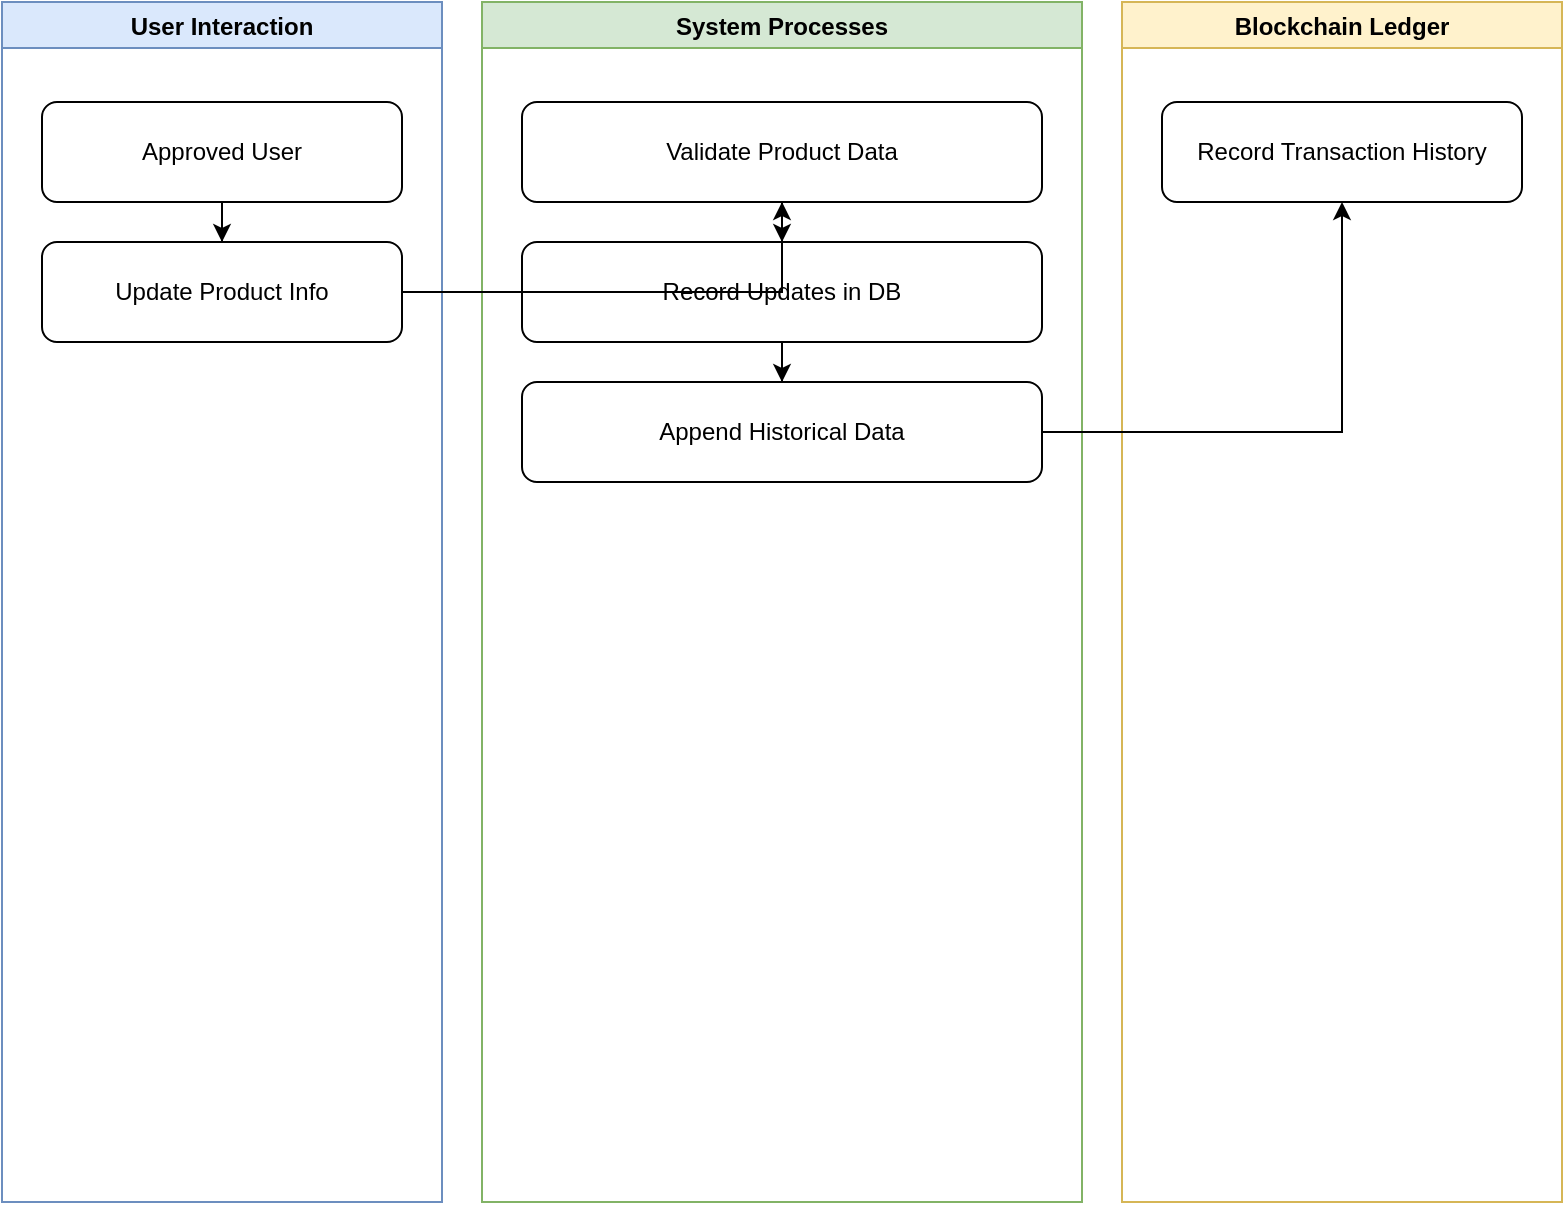 <mxfile>
  <diagram name="Product Update Process">
    <mxGraphModel dx="854" dy="564" grid="1" gridSize="10" guides="1" tooltips="1" connect="1" arrows="1" fold="1" page="1" pageScale="1" pageWidth="827" pageHeight="1169" math="0" shadow="0">
      <root>
        <mxCell id="0" />
        <mxCell id="1" parent="0" />
        <!-- User Interaction Section -->
        <mxCell id="2" value="User Interaction" style="swimlane;fillColor=#dae8fc;strokeColor=#6c8ebf;fontColor=#000000;" vertex="1" parent="1">
          <mxGeometry x="0" y="0" width="220" height="600" as="geometry" />
        </mxCell>
        <mxCell id="3" value="Approved User" style="rounded=1;whiteSpace=wrap;html=1;fillColor=#ffffff;strokeColor=#000000;fontColor=#000000;" vertex="1" parent="2">
          <mxGeometry x="20" y="50" width="180" height="50" as="geometry" />
        </mxCell>
        <mxCell id="4" value="Update Product Info" style="rounded=1;whiteSpace=wrap;html=1;fillColor=#ffffff;strokeColor=#000000;fontColor=#000000;" vertex="1" parent="2">
          <mxGeometry x="20" y="120" width="180" height="50" as="geometry" />
        </mxCell>
        <!-- System Interaction Section -->
        <mxCell id="5" value="System Processes" style="swimlane;fillColor=#d5e8d4;strokeColor=#82b366;fontColor=#000000;" vertex="1" parent="1">
          <mxGeometry x="240" y="0" width="300" height="600" as="geometry" />
        </mxCell>
        <mxCell id="6" value="Validate Product Data" style="rounded=1;whiteSpace=wrap;html=1;fillColor=#ffffff;strokeColor=#000000;fontColor=#000000;" vertex="1" parent="5">
          <mxGeometry x="20" y="50" width="260" height="50" as="geometry" />
        </mxCell>
        <mxCell id="7" value="Record Updates in DB" style="rounded=1;whiteSpace=wrap;html=1;fillColor=#ffffff;strokeColor=#000000;fontColor=#000000;" vertex="1" parent="5">
          <mxGeometry x="20" y="120" width="260" height="50" as="geometry" />
        </mxCell>
        <mxCell id="8" value="Append Historical Data" style="rounded=1;whiteSpace=wrap;html=1;fillColor=#ffffff;strokeColor=#000000;fontColor=#000000;" vertex="1" parent="5">
          <mxGeometry x="20" y="190" width="260" height="50" as="geometry" />
        </mxCell>
        <!-- Blockchain Section -->
        <mxCell id="9" value="Blockchain Ledger" style="swimlane;fillColor=#fff2cc;strokeColor=#d6b656;fontColor=#000000;" vertex="1" parent="1">
          <mxGeometry x="560" y="0" width="220" height="600" as="geometry" />
        </mxCell>
        <mxCell id="10" value="Record Transaction History" style="rounded=1;whiteSpace=wrap;html=1;fillColor=#ffffff;strokeColor=#000000;fontColor=#000000;" vertex="1" parent="9">
          <mxGeometry x="20" y="50" width="180" height="50" as="geometry" />
        </mxCell>
        <!-- Arrows -->
        <mxCell id="11" value="" style="edgeStyle=orthogonalEdgeStyle;rounded=0;orthogonalLoop=1;jettySize=auto;html=1;strokeColor=#000000;" edge="1" parent="1" source="3" target="4">
          <mxGeometry relative="1" as="geometry" />
        </mxCell>
        <mxCell id="12" value="" style="edgeStyle=orthogonalEdgeStyle;rounded=0;orthogonalLoop=1;jettySize=auto;html=1;strokeColor=#000000;" edge="1" parent="1" source="4" target="6">
          <mxGeometry relative="1" as="geometry" />
        </mxCell>
        <mxCell id="13" value="" style="edgeStyle=orthogonalEdgeStyle;rounded=0;orthogonalLoop=1;jettySize=auto;html=1;strokeColor=#000000;" edge="1" parent="1" source="6" target="7">
          <mxGeometry relative="1" as="geometry" />
        </mxCell>
        <mxCell id="14" value="" style="edgeStyle=orthogonalEdgeStyle;rounded=0;orthogonalLoop=1;jettySize=auto;html=1;strokeColor=#000000;" edge="1" parent="1" source="7" target="8">
          <mxGeometry relative="1" as="geometry" />
        </mxCell>
        <mxCell id="15" value="" style="edgeStyle=orthogonalEdgeStyle;rounded=0;orthogonalLoop=1;jettySize=auto;html=1;strokeColor=#000000;" edge="1" parent="1" source="8" target="10">
          <mxGeometry relative="1" as="geometry" />
        </mxCell>
      </root>
    </mxGraphModel>
  </diagram>
</mxfile>
